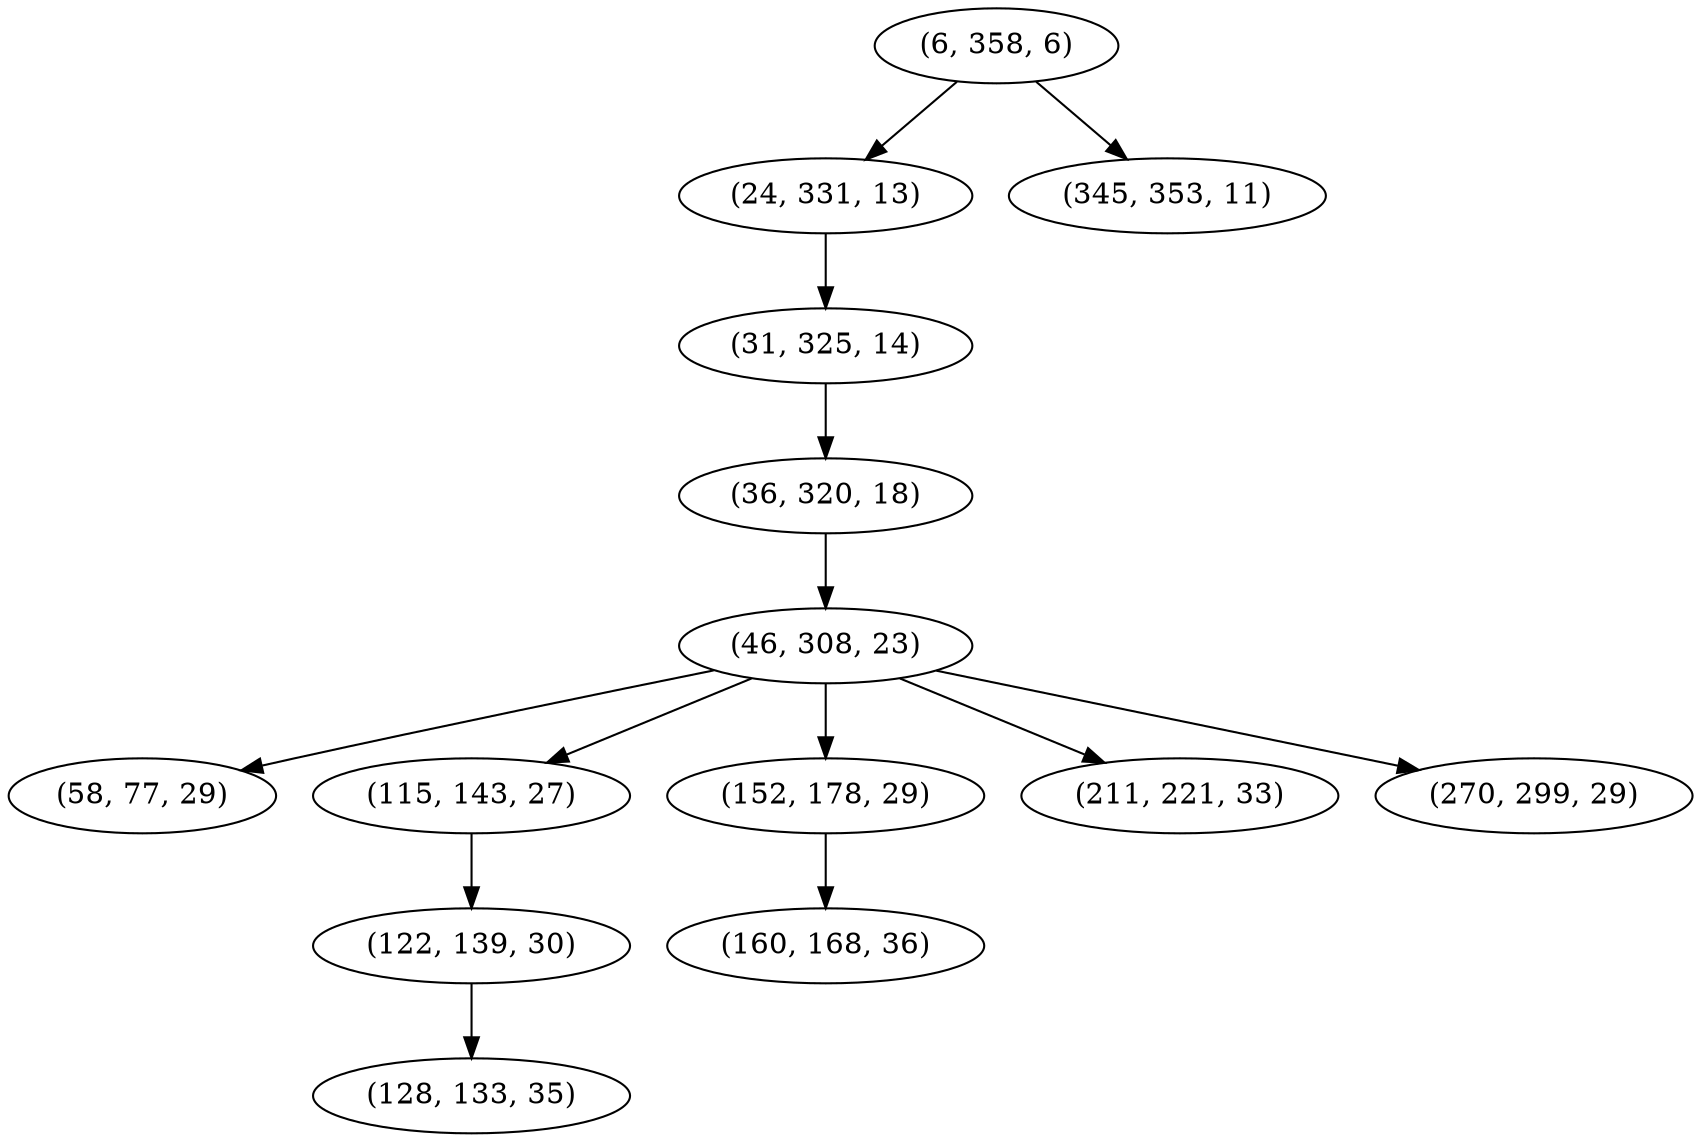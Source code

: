 digraph tree {
    "(6, 358, 6)";
    "(24, 331, 13)";
    "(31, 325, 14)";
    "(36, 320, 18)";
    "(46, 308, 23)";
    "(58, 77, 29)";
    "(115, 143, 27)";
    "(122, 139, 30)";
    "(128, 133, 35)";
    "(152, 178, 29)";
    "(160, 168, 36)";
    "(211, 221, 33)";
    "(270, 299, 29)";
    "(345, 353, 11)";
    "(6, 358, 6)" -> "(24, 331, 13)";
    "(6, 358, 6)" -> "(345, 353, 11)";
    "(24, 331, 13)" -> "(31, 325, 14)";
    "(31, 325, 14)" -> "(36, 320, 18)";
    "(36, 320, 18)" -> "(46, 308, 23)";
    "(46, 308, 23)" -> "(58, 77, 29)";
    "(46, 308, 23)" -> "(115, 143, 27)";
    "(46, 308, 23)" -> "(152, 178, 29)";
    "(46, 308, 23)" -> "(211, 221, 33)";
    "(46, 308, 23)" -> "(270, 299, 29)";
    "(115, 143, 27)" -> "(122, 139, 30)";
    "(122, 139, 30)" -> "(128, 133, 35)";
    "(152, 178, 29)" -> "(160, 168, 36)";
}
